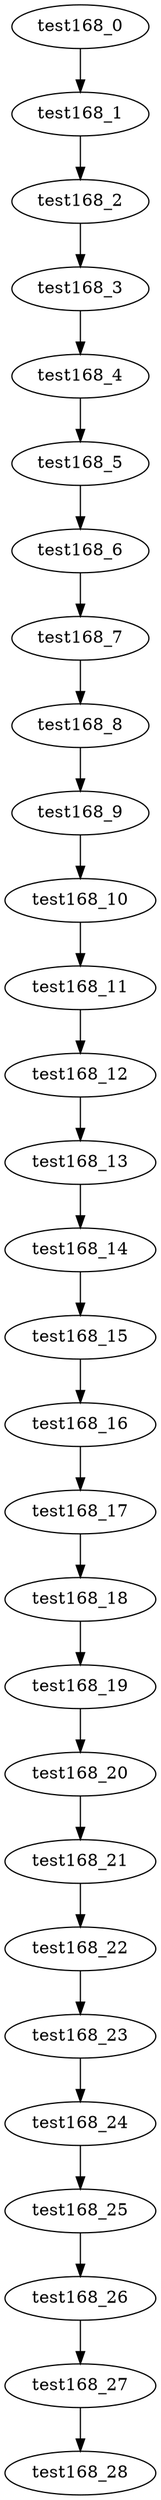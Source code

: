 digraph G {
test168_0->test168_1;
test168_1->test168_2;
test168_2->test168_3;
test168_3->test168_4;
test168_4->test168_5;
test168_5->test168_6;
test168_6->test168_7;
test168_7->test168_8;
test168_8->test168_9;
test168_9->test168_10;
test168_10->test168_11;
test168_11->test168_12;
test168_12->test168_13;
test168_13->test168_14;
test168_14->test168_15;
test168_15->test168_16;
test168_16->test168_17;
test168_17->test168_18;
test168_18->test168_19;
test168_19->test168_20;
test168_20->test168_21;
test168_21->test168_22;
test168_22->test168_23;
test168_23->test168_24;
test168_24->test168_25;
test168_25->test168_26;
test168_26->test168_27;
test168_27->test168_28;

}

